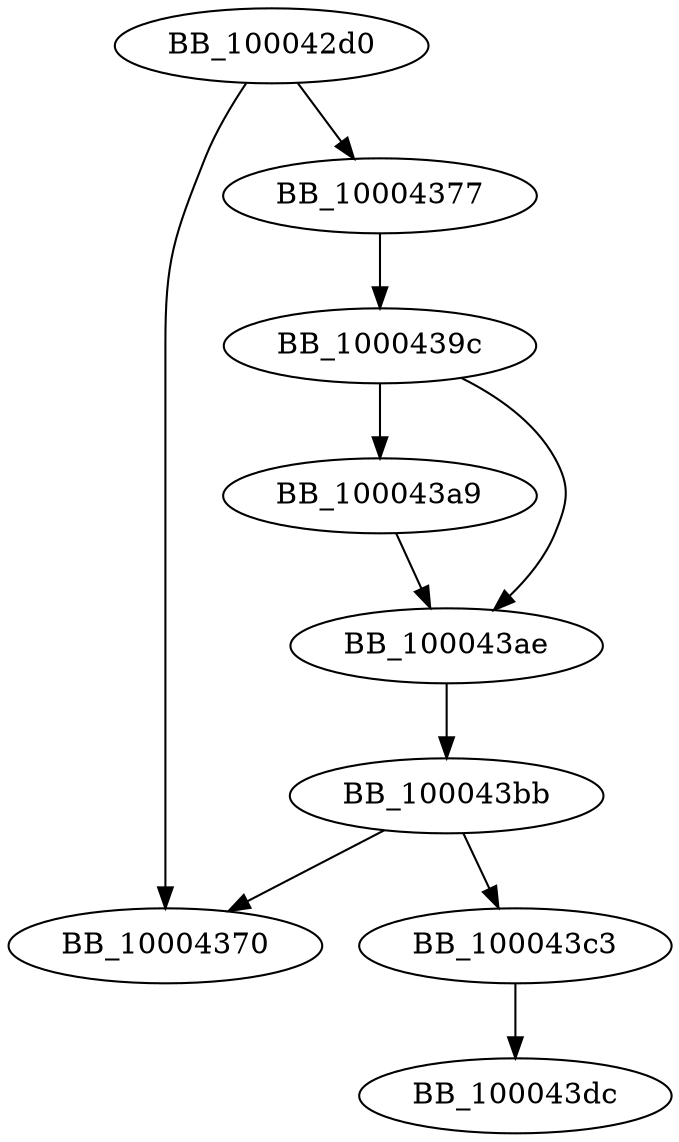 DiGraph sub_100042D0{
BB_100042d0->BB_10004370
BB_100042d0->BB_10004377
BB_10004377->BB_1000439c
BB_1000439c->BB_100043a9
BB_1000439c->BB_100043ae
BB_100043a9->BB_100043ae
BB_100043ae->BB_100043bb
BB_100043bb->BB_10004370
BB_100043bb->BB_100043c3
BB_100043c3->BB_100043dc
}
